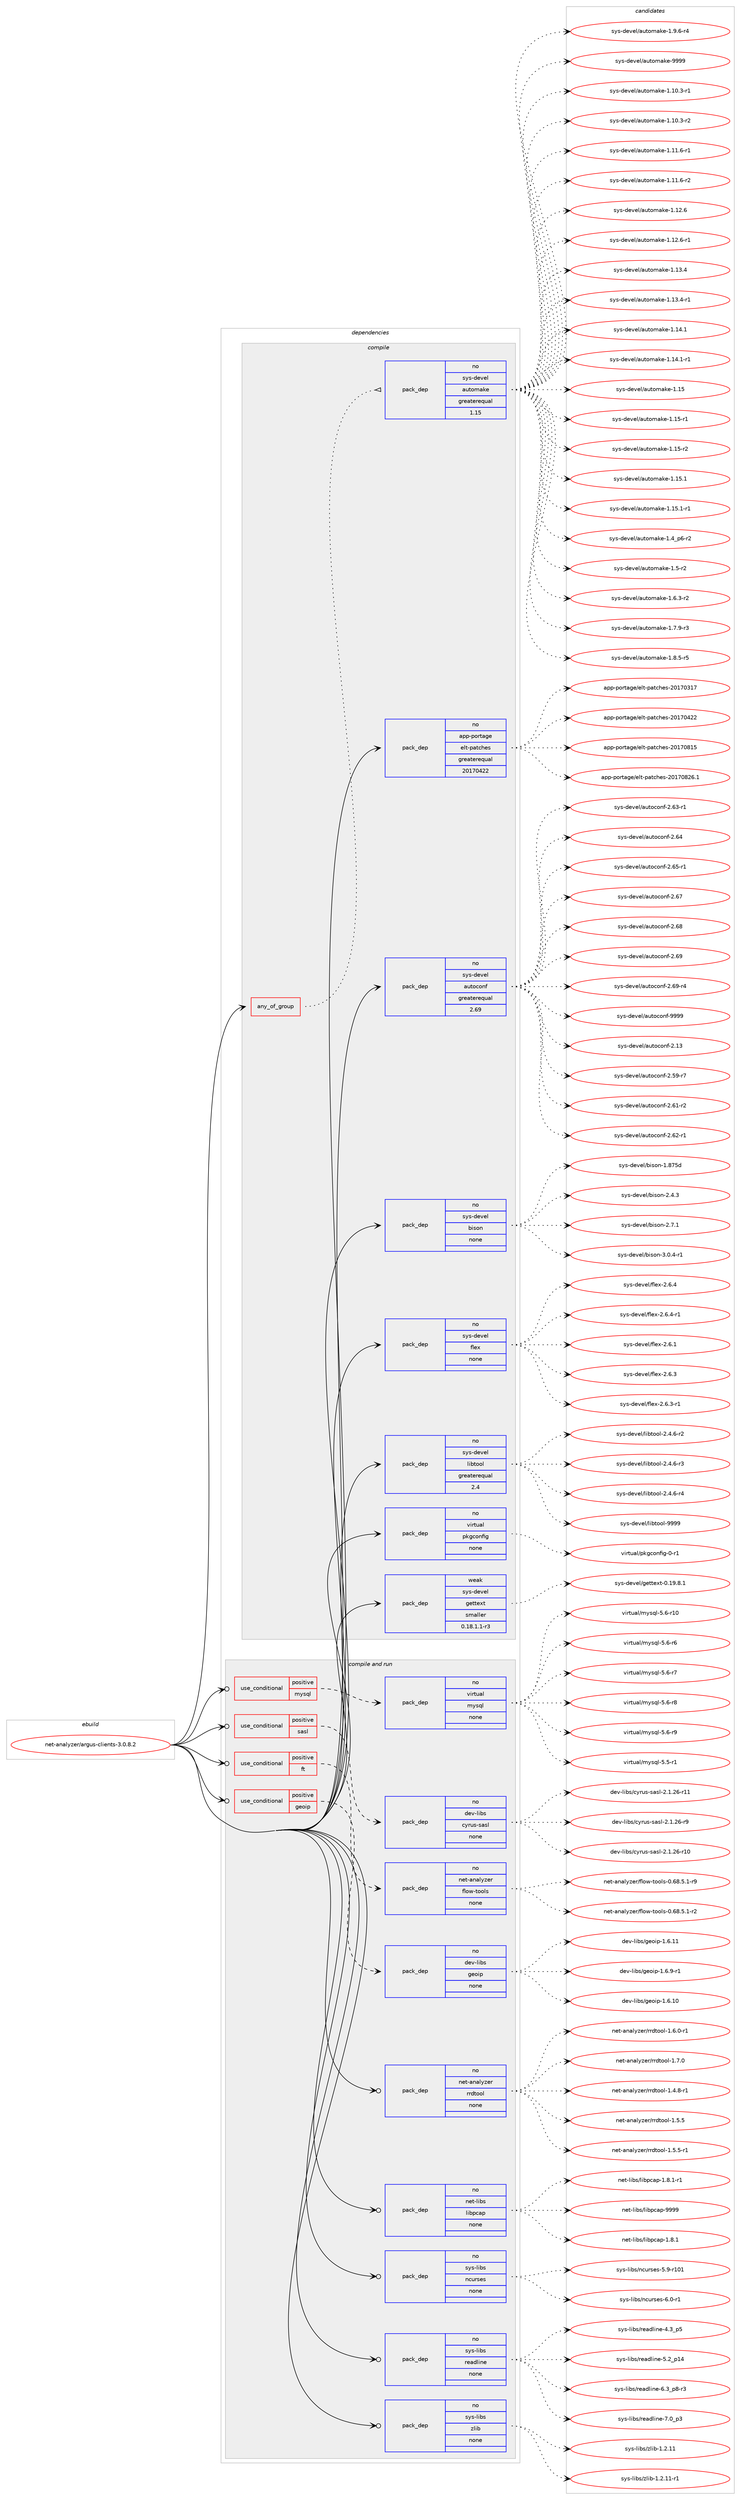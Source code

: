 digraph prolog {

# *************
# Graph options
# *************

newrank=true;
concentrate=true;
compound=true;
graph [rankdir=LR,fontname=Helvetica,fontsize=10,ranksep=1.5];#, ranksep=2.5, nodesep=0.2];
edge  [arrowhead=vee];
node  [fontname=Helvetica,fontsize=10];

# **********
# The ebuild
# **********

subgraph cluster_leftcol {
color=gray;
rank=same;
label=<<i>ebuild</i>>;
id [label="net-analyzer/argus-clients-3.0.8.2", color=red, width=4, href="../net-analyzer/argus-clients-3.0.8.2.svg"];
}

# ****************
# The dependencies
# ****************

subgraph cluster_midcol {
color=gray;
label=<<i>dependencies</i>>;
subgraph cluster_compile {
fillcolor="#eeeeee";
style=filled;
label=<<i>compile</i>>;
subgraph any6268 {
dependency398636 [label=<<TABLE BORDER="0" CELLBORDER="1" CELLSPACING="0" CELLPADDING="4"><TR><TD CELLPADDING="10">any_of_group</TD></TR></TABLE>>, shape=none, color=red];subgraph pack293777 {
dependency398637 [label=<<TABLE BORDER="0" CELLBORDER="1" CELLSPACING="0" CELLPADDING="4" WIDTH="220"><TR><TD ROWSPAN="6" CELLPADDING="30">pack_dep</TD></TR><TR><TD WIDTH="110">no</TD></TR><TR><TD>sys-devel</TD></TR><TR><TD>automake</TD></TR><TR><TD>greaterequal</TD></TR><TR><TD>1.15</TD></TR></TABLE>>, shape=none, color=blue];
}
dependency398636:e -> dependency398637:w [weight=20,style="dotted",arrowhead="oinv"];
}
id:e -> dependency398636:w [weight=20,style="solid",arrowhead="vee"];
subgraph pack293778 {
dependency398638 [label=<<TABLE BORDER="0" CELLBORDER="1" CELLSPACING="0" CELLPADDING="4" WIDTH="220"><TR><TD ROWSPAN="6" CELLPADDING="30">pack_dep</TD></TR><TR><TD WIDTH="110">no</TD></TR><TR><TD>app-portage</TD></TR><TR><TD>elt-patches</TD></TR><TR><TD>greaterequal</TD></TR><TR><TD>20170422</TD></TR></TABLE>>, shape=none, color=blue];
}
id:e -> dependency398638:w [weight=20,style="solid",arrowhead="vee"];
subgraph pack293779 {
dependency398639 [label=<<TABLE BORDER="0" CELLBORDER="1" CELLSPACING="0" CELLPADDING="4" WIDTH="220"><TR><TD ROWSPAN="6" CELLPADDING="30">pack_dep</TD></TR><TR><TD WIDTH="110">no</TD></TR><TR><TD>sys-devel</TD></TR><TR><TD>autoconf</TD></TR><TR><TD>greaterequal</TD></TR><TR><TD>2.69</TD></TR></TABLE>>, shape=none, color=blue];
}
id:e -> dependency398639:w [weight=20,style="solid",arrowhead="vee"];
subgraph pack293780 {
dependency398640 [label=<<TABLE BORDER="0" CELLBORDER="1" CELLSPACING="0" CELLPADDING="4" WIDTH="220"><TR><TD ROWSPAN="6" CELLPADDING="30">pack_dep</TD></TR><TR><TD WIDTH="110">no</TD></TR><TR><TD>sys-devel</TD></TR><TR><TD>bison</TD></TR><TR><TD>none</TD></TR><TR><TD></TD></TR></TABLE>>, shape=none, color=blue];
}
id:e -> dependency398640:w [weight=20,style="solid",arrowhead="vee"];
subgraph pack293781 {
dependency398641 [label=<<TABLE BORDER="0" CELLBORDER="1" CELLSPACING="0" CELLPADDING="4" WIDTH="220"><TR><TD ROWSPAN="6" CELLPADDING="30">pack_dep</TD></TR><TR><TD WIDTH="110">no</TD></TR><TR><TD>sys-devel</TD></TR><TR><TD>flex</TD></TR><TR><TD>none</TD></TR><TR><TD></TD></TR></TABLE>>, shape=none, color=blue];
}
id:e -> dependency398641:w [weight=20,style="solid",arrowhead="vee"];
subgraph pack293782 {
dependency398642 [label=<<TABLE BORDER="0" CELLBORDER="1" CELLSPACING="0" CELLPADDING="4" WIDTH="220"><TR><TD ROWSPAN="6" CELLPADDING="30">pack_dep</TD></TR><TR><TD WIDTH="110">no</TD></TR><TR><TD>sys-devel</TD></TR><TR><TD>libtool</TD></TR><TR><TD>greaterequal</TD></TR><TR><TD>2.4</TD></TR></TABLE>>, shape=none, color=blue];
}
id:e -> dependency398642:w [weight=20,style="solid",arrowhead="vee"];
subgraph pack293783 {
dependency398643 [label=<<TABLE BORDER="0" CELLBORDER="1" CELLSPACING="0" CELLPADDING="4" WIDTH="220"><TR><TD ROWSPAN="6" CELLPADDING="30">pack_dep</TD></TR><TR><TD WIDTH="110">no</TD></TR><TR><TD>virtual</TD></TR><TR><TD>pkgconfig</TD></TR><TR><TD>none</TD></TR><TR><TD></TD></TR></TABLE>>, shape=none, color=blue];
}
id:e -> dependency398643:w [weight=20,style="solid",arrowhead="vee"];
subgraph pack293784 {
dependency398644 [label=<<TABLE BORDER="0" CELLBORDER="1" CELLSPACING="0" CELLPADDING="4" WIDTH="220"><TR><TD ROWSPAN="6" CELLPADDING="30">pack_dep</TD></TR><TR><TD WIDTH="110">weak</TD></TR><TR><TD>sys-devel</TD></TR><TR><TD>gettext</TD></TR><TR><TD>smaller</TD></TR><TR><TD>0.18.1.1-r3</TD></TR></TABLE>>, shape=none, color=blue];
}
id:e -> dependency398644:w [weight=20,style="solid",arrowhead="vee"];
}
subgraph cluster_compileandrun {
fillcolor="#eeeeee";
style=filled;
label=<<i>compile and run</i>>;
subgraph cond98407 {
dependency398645 [label=<<TABLE BORDER="0" CELLBORDER="1" CELLSPACING="0" CELLPADDING="4"><TR><TD ROWSPAN="3" CELLPADDING="10">use_conditional</TD></TR><TR><TD>positive</TD></TR><TR><TD>ft</TD></TR></TABLE>>, shape=none, color=red];
subgraph pack293785 {
dependency398646 [label=<<TABLE BORDER="0" CELLBORDER="1" CELLSPACING="0" CELLPADDING="4" WIDTH="220"><TR><TD ROWSPAN="6" CELLPADDING="30">pack_dep</TD></TR><TR><TD WIDTH="110">no</TD></TR><TR><TD>net-analyzer</TD></TR><TR><TD>flow-tools</TD></TR><TR><TD>none</TD></TR><TR><TD></TD></TR></TABLE>>, shape=none, color=blue];
}
dependency398645:e -> dependency398646:w [weight=20,style="dashed",arrowhead="vee"];
}
id:e -> dependency398645:w [weight=20,style="solid",arrowhead="odotvee"];
subgraph cond98408 {
dependency398647 [label=<<TABLE BORDER="0" CELLBORDER="1" CELLSPACING="0" CELLPADDING="4"><TR><TD ROWSPAN="3" CELLPADDING="10">use_conditional</TD></TR><TR><TD>positive</TD></TR><TR><TD>geoip</TD></TR></TABLE>>, shape=none, color=red];
subgraph pack293786 {
dependency398648 [label=<<TABLE BORDER="0" CELLBORDER="1" CELLSPACING="0" CELLPADDING="4" WIDTH="220"><TR><TD ROWSPAN="6" CELLPADDING="30">pack_dep</TD></TR><TR><TD WIDTH="110">no</TD></TR><TR><TD>dev-libs</TD></TR><TR><TD>geoip</TD></TR><TR><TD>none</TD></TR><TR><TD></TD></TR></TABLE>>, shape=none, color=blue];
}
dependency398647:e -> dependency398648:w [weight=20,style="dashed",arrowhead="vee"];
}
id:e -> dependency398647:w [weight=20,style="solid",arrowhead="odotvee"];
subgraph cond98409 {
dependency398649 [label=<<TABLE BORDER="0" CELLBORDER="1" CELLSPACING="0" CELLPADDING="4"><TR><TD ROWSPAN="3" CELLPADDING="10">use_conditional</TD></TR><TR><TD>positive</TD></TR><TR><TD>mysql</TD></TR></TABLE>>, shape=none, color=red];
subgraph pack293787 {
dependency398650 [label=<<TABLE BORDER="0" CELLBORDER="1" CELLSPACING="0" CELLPADDING="4" WIDTH="220"><TR><TD ROWSPAN="6" CELLPADDING="30">pack_dep</TD></TR><TR><TD WIDTH="110">no</TD></TR><TR><TD>virtual</TD></TR><TR><TD>mysql</TD></TR><TR><TD>none</TD></TR><TR><TD></TD></TR></TABLE>>, shape=none, color=blue];
}
dependency398649:e -> dependency398650:w [weight=20,style="dashed",arrowhead="vee"];
}
id:e -> dependency398649:w [weight=20,style="solid",arrowhead="odotvee"];
subgraph cond98410 {
dependency398651 [label=<<TABLE BORDER="0" CELLBORDER="1" CELLSPACING="0" CELLPADDING="4"><TR><TD ROWSPAN="3" CELLPADDING="10">use_conditional</TD></TR><TR><TD>positive</TD></TR><TR><TD>sasl</TD></TR></TABLE>>, shape=none, color=red];
subgraph pack293788 {
dependency398652 [label=<<TABLE BORDER="0" CELLBORDER="1" CELLSPACING="0" CELLPADDING="4" WIDTH="220"><TR><TD ROWSPAN="6" CELLPADDING="30">pack_dep</TD></TR><TR><TD WIDTH="110">no</TD></TR><TR><TD>dev-libs</TD></TR><TR><TD>cyrus-sasl</TD></TR><TR><TD>none</TD></TR><TR><TD></TD></TR></TABLE>>, shape=none, color=blue];
}
dependency398651:e -> dependency398652:w [weight=20,style="dashed",arrowhead="vee"];
}
id:e -> dependency398651:w [weight=20,style="solid",arrowhead="odotvee"];
subgraph pack293789 {
dependency398653 [label=<<TABLE BORDER="0" CELLBORDER="1" CELLSPACING="0" CELLPADDING="4" WIDTH="220"><TR><TD ROWSPAN="6" CELLPADDING="30">pack_dep</TD></TR><TR><TD WIDTH="110">no</TD></TR><TR><TD>net-analyzer</TD></TR><TR><TD>rrdtool</TD></TR><TR><TD>none</TD></TR><TR><TD></TD></TR></TABLE>>, shape=none, color=blue];
}
id:e -> dependency398653:w [weight=20,style="solid",arrowhead="odotvee"];
subgraph pack293790 {
dependency398654 [label=<<TABLE BORDER="0" CELLBORDER="1" CELLSPACING="0" CELLPADDING="4" WIDTH="220"><TR><TD ROWSPAN="6" CELLPADDING="30">pack_dep</TD></TR><TR><TD WIDTH="110">no</TD></TR><TR><TD>net-libs</TD></TR><TR><TD>libpcap</TD></TR><TR><TD>none</TD></TR><TR><TD></TD></TR></TABLE>>, shape=none, color=blue];
}
id:e -> dependency398654:w [weight=20,style="solid",arrowhead="odotvee"];
subgraph pack293791 {
dependency398655 [label=<<TABLE BORDER="0" CELLBORDER="1" CELLSPACING="0" CELLPADDING="4" WIDTH="220"><TR><TD ROWSPAN="6" CELLPADDING="30">pack_dep</TD></TR><TR><TD WIDTH="110">no</TD></TR><TR><TD>sys-libs</TD></TR><TR><TD>ncurses</TD></TR><TR><TD>none</TD></TR><TR><TD></TD></TR></TABLE>>, shape=none, color=blue];
}
id:e -> dependency398655:w [weight=20,style="solid",arrowhead="odotvee"];
subgraph pack293792 {
dependency398656 [label=<<TABLE BORDER="0" CELLBORDER="1" CELLSPACING="0" CELLPADDING="4" WIDTH="220"><TR><TD ROWSPAN="6" CELLPADDING="30">pack_dep</TD></TR><TR><TD WIDTH="110">no</TD></TR><TR><TD>sys-libs</TD></TR><TR><TD>readline</TD></TR><TR><TD>none</TD></TR><TR><TD></TD></TR></TABLE>>, shape=none, color=blue];
}
id:e -> dependency398656:w [weight=20,style="solid",arrowhead="odotvee"];
subgraph pack293793 {
dependency398657 [label=<<TABLE BORDER="0" CELLBORDER="1" CELLSPACING="0" CELLPADDING="4" WIDTH="220"><TR><TD ROWSPAN="6" CELLPADDING="30">pack_dep</TD></TR><TR><TD WIDTH="110">no</TD></TR><TR><TD>sys-libs</TD></TR><TR><TD>zlib</TD></TR><TR><TD>none</TD></TR><TR><TD></TD></TR></TABLE>>, shape=none, color=blue];
}
id:e -> dependency398657:w [weight=20,style="solid",arrowhead="odotvee"];
}
subgraph cluster_run {
fillcolor="#eeeeee";
style=filled;
label=<<i>run</i>>;
}
}

# **************
# The candidates
# **************

subgraph cluster_choices {
rank=same;
color=gray;
label=<<i>candidates</i>>;

subgraph choice293777 {
color=black;
nodesep=1;
choice11512111545100101118101108479711711611110997107101454946494846514511449 [label="sys-devel/automake-1.10.3-r1", color=red, width=4,href="../sys-devel/automake-1.10.3-r1.svg"];
choice11512111545100101118101108479711711611110997107101454946494846514511450 [label="sys-devel/automake-1.10.3-r2", color=red, width=4,href="../sys-devel/automake-1.10.3-r2.svg"];
choice11512111545100101118101108479711711611110997107101454946494946544511449 [label="sys-devel/automake-1.11.6-r1", color=red, width=4,href="../sys-devel/automake-1.11.6-r1.svg"];
choice11512111545100101118101108479711711611110997107101454946494946544511450 [label="sys-devel/automake-1.11.6-r2", color=red, width=4,href="../sys-devel/automake-1.11.6-r2.svg"];
choice1151211154510010111810110847971171161111099710710145494649504654 [label="sys-devel/automake-1.12.6", color=red, width=4,href="../sys-devel/automake-1.12.6.svg"];
choice11512111545100101118101108479711711611110997107101454946495046544511449 [label="sys-devel/automake-1.12.6-r1", color=red, width=4,href="../sys-devel/automake-1.12.6-r1.svg"];
choice1151211154510010111810110847971171161111099710710145494649514652 [label="sys-devel/automake-1.13.4", color=red, width=4,href="../sys-devel/automake-1.13.4.svg"];
choice11512111545100101118101108479711711611110997107101454946495146524511449 [label="sys-devel/automake-1.13.4-r1", color=red, width=4,href="../sys-devel/automake-1.13.4-r1.svg"];
choice1151211154510010111810110847971171161111099710710145494649524649 [label="sys-devel/automake-1.14.1", color=red, width=4,href="../sys-devel/automake-1.14.1.svg"];
choice11512111545100101118101108479711711611110997107101454946495246494511449 [label="sys-devel/automake-1.14.1-r1", color=red, width=4,href="../sys-devel/automake-1.14.1-r1.svg"];
choice115121115451001011181011084797117116111109971071014549464953 [label="sys-devel/automake-1.15", color=red, width=4,href="../sys-devel/automake-1.15.svg"];
choice1151211154510010111810110847971171161111099710710145494649534511449 [label="sys-devel/automake-1.15-r1", color=red, width=4,href="../sys-devel/automake-1.15-r1.svg"];
choice1151211154510010111810110847971171161111099710710145494649534511450 [label="sys-devel/automake-1.15-r2", color=red, width=4,href="../sys-devel/automake-1.15-r2.svg"];
choice1151211154510010111810110847971171161111099710710145494649534649 [label="sys-devel/automake-1.15.1", color=red, width=4,href="../sys-devel/automake-1.15.1.svg"];
choice11512111545100101118101108479711711611110997107101454946495346494511449 [label="sys-devel/automake-1.15.1-r1", color=red, width=4,href="../sys-devel/automake-1.15.1-r1.svg"];
choice115121115451001011181011084797117116111109971071014549465295112544511450 [label="sys-devel/automake-1.4_p6-r2", color=red, width=4,href="../sys-devel/automake-1.4_p6-r2.svg"];
choice11512111545100101118101108479711711611110997107101454946534511450 [label="sys-devel/automake-1.5-r2", color=red, width=4,href="../sys-devel/automake-1.5-r2.svg"];
choice115121115451001011181011084797117116111109971071014549465446514511450 [label="sys-devel/automake-1.6.3-r2", color=red, width=4,href="../sys-devel/automake-1.6.3-r2.svg"];
choice115121115451001011181011084797117116111109971071014549465546574511451 [label="sys-devel/automake-1.7.9-r3", color=red, width=4,href="../sys-devel/automake-1.7.9-r3.svg"];
choice115121115451001011181011084797117116111109971071014549465646534511453 [label="sys-devel/automake-1.8.5-r5", color=red, width=4,href="../sys-devel/automake-1.8.5-r5.svg"];
choice115121115451001011181011084797117116111109971071014549465746544511452 [label="sys-devel/automake-1.9.6-r4", color=red, width=4,href="../sys-devel/automake-1.9.6-r4.svg"];
choice115121115451001011181011084797117116111109971071014557575757 [label="sys-devel/automake-9999", color=red, width=4,href="../sys-devel/automake-9999.svg"];
dependency398637:e -> choice11512111545100101118101108479711711611110997107101454946494846514511449:w [style=dotted,weight="100"];
dependency398637:e -> choice11512111545100101118101108479711711611110997107101454946494846514511450:w [style=dotted,weight="100"];
dependency398637:e -> choice11512111545100101118101108479711711611110997107101454946494946544511449:w [style=dotted,weight="100"];
dependency398637:e -> choice11512111545100101118101108479711711611110997107101454946494946544511450:w [style=dotted,weight="100"];
dependency398637:e -> choice1151211154510010111810110847971171161111099710710145494649504654:w [style=dotted,weight="100"];
dependency398637:e -> choice11512111545100101118101108479711711611110997107101454946495046544511449:w [style=dotted,weight="100"];
dependency398637:e -> choice1151211154510010111810110847971171161111099710710145494649514652:w [style=dotted,weight="100"];
dependency398637:e -> choice11512111545100101118101108479711711611110997107101454946495146524511449:w [style=dotted,weight="100"];
dependency398637:e -> choice1151211154510010111810110847971171161111099710710145494649524649:w [style=dotted,weight="100"];
dependency398637:e -> choice11512111545100101118101108479711711611110997107101454946495246494511449:w [style=dotted,weight="100"];
dependency398637:e -> choice115121115451001011181011084797117116111109971071014549464953:w [style=dotted,weight="100"];
dependency398637:e -> choice1151211154510010111810110847971171161111099710710145494649534511449:w [style=dotted,weight="100"];
dependency398637:e -> choice1151211154510010111810110847971171161111099710710145494649534511450:w [style=dotted,weight="100"];
dependency398637:e -> choice1151211154510010111810110847971171161111099710710145494649534649:w [style=dotted,weight="100"];
dependency398637:e -> choice11512111545100101118101108479711711611110997107101454946495346494511449:w [style=dotted,weight="100"];
dependency398637:e -> choice115121115451001011181011084797117116111109971071014549465295112544511450:w [style=dotted,weight="100"];
dependency398637:e -> choice11512111545100101118101108479711711611110997107101454946534511450:w [style=dotted,weight="100"];
dependency398637:e -> choice115121115451001011181011084797117116111109971071014549465446514511450:w [style=dotted,weight="100"];
dependency398637:e -> choice115121115451001011181011084797117116111109971071014549465546574511451:w [style=dotted,weight="100"];
dependency398637:e -> choice115121115451001011181011084797117116111109971071014549465646534511453:w [style=dotted,weight="100"];
dependency398637:e -> choice115121115451001011181011084797117116111109971071014549465746544511452:w [style=dotted,weight="100"];
dependency398637:e -> choice115121115451001011181011084797117116111109971071014557575757:w [style=dotted,weight="100"];
}
subgraph choice293778 {
color=black;
nodesep=1;
choice97112112451121111141169710310147101108116451129711699104101115455048495548514955 [label="app-portage/elt-patches-20170317", color=red, width=4,href="../app-portage/elt-patches-20170317.svg"];
choice97112112451121111141169710310147101108116451129711699104101115455048495548525050 [label="app-portage/elt-patches-20170422", color=red, width=4,href="../app-portage/elt-patches-20170422.svg"];
choice97112112451121111141169710310147101108116451129711699104101115455048495548564953 [label="app-portage/elt-patches-20170815", color=red, width=4,href="../app-portage/elt-patches-20170815.svg"];
choice971121124511211111411697103101471011081164511297116991041011154550484955485650544649 [label="app-portage/elt-patches-20170826.1", color=red, width=4,href="../app-portage/elt-patches-20170826.1.svg"];
dependency398638:e -> choice97112112451121111141169710310147101108116451129711699104101115455048495548514955:w [style=dotted,weight="100"];
dependency398638:e -> choice97112112451121111141169710310147101108116451129711699104101115455048495548525050:w [style=dotted,weight="100"];
dependency398638:e -> choice97112112451121111141169710310147101108116451129711699104101115455048495548564953:w [style=dotted,weight="100"];
dependency398638:e -> choice971121124511211111411697103101471011081164511297116991041011154550484955485650544649:w [style=dotted,weight="100"];
}
subgraph choice293779 {
color=black;
nodesep=1;
choice115121115451001011181011084797117116111991111101024550464951 [label="sys-devel/autoconf-2.13", color=red, width=4,href="../sys-devel/autoconf-2.13.svg"];
choice1151211154510010111810110847971171161119911111010245504653574511455 [label="sys-devel/autoconf-2.59-r7", color=red, width=4,href="../sys-devel/autoconf-2.59-r7.svg"];
choice1151211154510010111810110847971171161119911111010245504654494511450 [label="sys-devel/autoconf-2.61-r2", color=red, width=4,href="../sys-devel/autoconf-2.61-r2.svg"];
choice1151211154510010111810110847971171161119911111010245504654504511449 [label="sys-devel/autoconf-2.62-r1", color=red, width=4,href="../sys-devel/autoconf-2.62-r1.svg"];
choice1151211154510010111810110847971171161119911111010245504654514511449 [label="sys-devel/autoconf-2.63-r1", color=red, width=4,href="../sys-devel/autoconf-2.63-r1.svg"];
choice115121115451001011181011084797117116111991111101024550465452 [label="sys-devel/autoconf-2.64", color=red, width=4,href="../sys-devel/autoconf-2.64.svg"];
choice1151211154510010111810110847971171161119911111010245504654534511449 [label="sys-devel/autoconf-2.65-r1", color=red, width=4,href="../sys-devel/autoconf-2.65-r1.svg"];
choice115121115451001011181011084797117116111991111101024550465455 [label="sys-devel/autoconf-2.67", color=red, width=4,href="../sys-devel/autoconf-2.67.svg"];
choice115121115451001011181011084797117116111991111101024550465456 [label="sys-devel/autoconf-2.68", color=red, width=4,href="../sys-devel/autoconf-2.68.svg"];
choice115121115451001011181011084797117116111991111101024550465457 [label="sys-devel/autoconf-2.69", color=red, width=4,href="../sys-devel/autoconf-2.69.svg"];
choice1151211154510010111810110847971171161119911111010245504654574511452 [label="sys-devel/autoconf-2.69-r4", color=red, width=4,href="../sys-devel/autoconf-2.69-r4.svg"];
choice115121115451001011181011084797117116111991111101024557575757 [label="sys-devel/autoconf-9999", color=red, width=4,href="../sys-devel/autoconf-9999.svg"];
dependency398639:e -> choice115121115451001011181011084797117116111991111101024550464951:w [style=dotted,weight="100"];
dependency398639:e -> choice1151211154510010111810110847971171161119911111010245504653574511455:w [style=dotted,weight="100"];
dependency398639:e -> choice1151211154510010111810110847971171161119911111010245504654494511450:w [style=dotted,weight="100"];
dependency398639:e -> choice1151211154510010111810110847971171161119911111010245504654504511449:w [style=dotted,weight="100"];
dependency398639:e -> choice1151211154510010111810110847971171161119911111010245504654514511449:w [style=dotted,weight="100"];
dependency398639:e -> choice115121115451001011181011084797117116111991111101024550465452:w [style=dotted,weight="100"];
dependency398639:e -> choice1151211154510010111810110847971171161119911111010245504654534511449:w [style=dotted,weight="100"];
dependency398639:e -> choice115121115451001011181011084797117116111991111101024550465455:w [style=dotted,weight="100"];
dependency398639:e -> choice115121115451001011181011084797117116111991111101024550465456:w [style=dotted,weight="100"];
dependency398639:e -> choice115121115451001011181011084797117116111991111101024550465457:w [style=dotted,weight="100"];
dependency398639:e -> choice1151211154510010111810110847971171161119911111010245504654574511452:w [style=dotted,weight="100"];
dependency398639:e -> choice115121115451001011181011084797117116111991111101024557575757:w [style=dotted,weight="100"];
}
subgraph choice293780 {
color=black;
nodesep=1;
choice115121115451001011181011084798105115111110454946565553100 [label="sys-devel/bison-1.875d", color=red, width=4,href="../sys-devel/bison-1.875d.svg"];
choice115121115451001011181011084798105115111110455046524651 [label="sys-devel/bison-2.4.3", color=red, width=4,href="../sys-devel/bison-2.4.3.svg"];
choice115121115451001011181011084798105115111110455046554649 [label="sys-devel/bison-2.7.1", color=red, width=4,href="../sys-devel/bison-2.7.1.svg"];
choice1151211154510010111810110847981051151111104551464846524511449 [label="sys-devel/bison-3.0.4-r1", color=red, width=4,href="../sys-devel/bison-3.0.4-r1.svg"];
dependency398640:e -> choice115121115451001011181011084798105115111110454946565553100:w [style=dotted,weight="100"];
dependency398640:e -> choice115121115451001011181011084798105115111110455046524651:w [style=dotted,weight="100"];
dependency398640:e -> choice115121115451001011181011084798105115111110455046554649:w [style=dotted,weight="100"];
dependency398640:e -> choice1151211154510010111810110847981051151111104551464846524511449:w [style=dotted,weight="100"];
}
subgraph choice293781 {
color=black;
nodesep=1;
choice1151211154510010111810110847102108101120455046544649 [label="sys-devel/flex-2.6.1", color=red, width=4,href="../sys-devel/flex-2.6.1.svg"];
choice1151211154510010111810110847102108101120455046544651 [label="sys-devel/flex-2.6.3", color=red, width=4,href="../sys-devel/flex-2.6.3.svg"];
choice11512111545100101118101108471021081011204550465446514511449 [label="sys-devel/flex-2.6.3-r1", color=red, width=4,href="../sys-devel/flex-2.6.3-r1.svg"];
choice1151211154510010111810110847102108101120455046544652 [label="sys-devel/flex-2.6.4", color=red, width=4,href="../sys-devel/flex-2.6.4.svg"];
choice11512111545100101118101108471021081011204550465446524511449 [label="sys-devel/flex-2.6.4-r1", color=red, width=4,href="../sys-devel/flex-2.6.4-r1.svg"];
dependency398641:e -> choice1151211154510010111810110847102108101120455046544649:w [style=dotted,weight="100"];
dependency398641:e -> choice1151211154510010111810110847102108101120455046544651:w [style=dotted,weight="100"];
dependency398641:e -> choice11512111545100101118101108471021081011204550465446514511449:w [style=dotted,weight="100"];
dependency398641:e -> choice1151211154510010111810110847102108101120455046544652:w [style=dotted,weight="100"];
dependency398641:e -> choice11512111545100101118101108471021081011204550465446524511449:w [style=dotted,weight="100"];
}
subgraph choice293782 {
color=black;
nodesep=1;
choice1151211154510010111810110847108105981161111111084550465246544511450 [label="sys-devel/libtool-2.4.6-r2", color=red, width=4,href="../sys-devel/libtool-2.4.6-r2.svg"];
choice1151211154510010111810110847108105981161111111084550465246544511451 [label="sys-devel/libtool-2.4.6-r3", color=red, width=4,href="../sys-devel/libtool-2.4.6-r3.svg"];
choice1151211154510010111810110847108105981161111111084550465246544511452 [label="sys-devel/libtool-2.4.6-r4", color=red, width=4,href="../sys-devel/libtool-2.4.6-r4.svg"];
choice1151211154510010111810110847108105981161111111084557575757 [label="sys-devel/libtool-9999", color=red, width=4,href="../sys-devel/libtool-9999.svg"];
dependency398642:e -> choice1151211154510010111810110847108105981161111111084550465246544511450:w [style=dotted,weight="100"];
dependency398642:e -> choice1151211154510010111810110847108105981161111111084550465246544511451:w [style=dotted,weight="100"];
dependency398642:e -> choice1151211154510010111810110847108105981161111111084550465246544511452:w [style=dotted,weight="100"];
dependency398642:e -> choice1151211154510010111810110847108105981161111111084557575757:w [style=dotted,weight="100"];
}
subgraph choice293783 {
color=black;
nodesep=1;
choice11810511411611797108471121071039911111010210510345484511449 [label="virtual/pkgconfig-0-r1", color=red, width=4,href="../virtual/pkgconfig-0-r1.svg"];
dependency398643:e -> choice11810511411611797108471121071039911111010210510345484511449:w [style=dotted,weight="100"];
}
subgraph choice293784 {
color=black;
nodesep=1;
choice1151211154510010111810110847103101116116101120116454846495746564649 [label="sys-devel/gettext-0.19.8.1", color=red, width=4,href="../sys-devel/gettext-0.19.8.1.svg"];
dependency398644:e -> choice1151211154510010111810110847103101116116101120116454846495746564649:w [style=dotted,weight="100"];
}
subgraph choice293785 {
color=black;
nodesep=1;
choice11010111645971109710812112210111447102108111119451161111111081154548465456465346494511450 [label="net-analyzer/flow-tools-0.68.5.1-r2", color=red, width=4,href="../net-analyzer/flow-tools-0.68.5.1-r2.svg"];
choice11010111645971109710812112210111447102108111119451161111111081154548465456465346494511457 [label="net-analyzer/flow-tools-0.68.5.1-r9", color=red, width=4,href="../net-analyzer/flow-tools-0.68.5.1-r9.svg"];
dependency398646:e -> choice11010111645971109710812112210111447102108111119451161111111081154548465456465346494511450:w [style=dotted,weight="100"];
dependency398646:e -> choice11010111645971109710812112210111447102108111119451161111111081154548465456465346494511457:w [style=dotted,weight="100"];
}
subgraph choice293786 {
color=black;
nodesep=1;
choice10010111845108105981154710310111110511245494654464948 [label="dev-libs/geoip-1.6.10", color=red, width=4,href="../dev-libs/geoip-1.6.10.svg"];
choice10010111845108105981154710310111110511245494654464949 [label="dev-libs/geoip-1.6.11", color=red, width=4,href="../dev-libs/geoip-1.6.11.svg"];
choice1001011184510810598115471031011111051124549465446574511449 [label="dev-libs/geoip-1.6.9-r1", color=red, width=4,href="../dev-libs/geoip-1.6.9-r1.svg"];
dependency398648:e -> choice10010111845108105981154710310111110511245494654464948:w [style=dotted,weight="100"];
dependency398648:e -> choice10010111845108105981154710310111110511245494654464949:w [style=dotted,weight="100"];
dependency398648:e -> choice1001011184510810598115471031011111051124549465446574511449:w [style=dotted,weight="100"];
}
subgraph choice293787 {
color=black;
nodesep=1;
choice1181051141161179710847109121115113108455346534511449 [label="virtual/mysql-5.5-r1", color=red, width=4,href="../virtual/mysql-5.5-r1.svg"];
choice118105114116117971084710912111511310845534654451144948 [label="virtual/mysql-5.6-r10", color=red, width=4,href="../virtual/mysql-5.6-r10.svg"];
choice1181051141161179710847109121115113108455346544511454 [label="virtual/mysql-5.6-r6", color=red, width=4,href="../virtual/mysql-5.6-r6.svg"];
choice1181051141161179710847109121115113108455346544511455 [label="virtual/mysql-5.6-r7", color=red, width=4,href="../virtual/mysql-5.6-r7.svg"];
choice1181051141161179710847109121115113108455346544511456 [label="virtual/mysql-5.6-r8", color=red, width=4,href="../virtual/mysql-5.6-r8.svg"];
choice1181051141161179710847109121115113108455346544511457 [label="virtual/mysql-5.6-r9", color=red, width=4,href="../virtual/mysql-5.6-r9.svg"];
dependency398650:e -> choice1181051141161179710847109121115113108455346534511449:w [style=dotted,weight="100"];
dependency398650:e -> choice118105114116117971084710912111511310845534654451144948:w [style=dotted,weight="100"];
dependency398650:e -> choice1181051141161179710847109121115113108455346544511454:w [style=dotted,weight="100"];
dependency398650:e -> choice1181051141161179710847109121115113108455346544511455:w [style=dotted,weight="100"];
dependency398650:e -> choice1181051141161179710847109121115113108455346544511456:w [style=dotted,weight="100"];
dependency398650:e -> choice1181051141161179710847109121115113108455346544511457:w [style=dotted,weight="100"];
}
subgraph choice293788 {
color=black;
nodesep=1;
choice10010111845108105981154799121114117115451159711510845504649465054451144948 [label="dev-libs/cyrus-sasl-2.1.26-r10", color=red, width=4,href="../dev-libs/cyrus-sasl-2.1.26-r10.svg"];
choice10010111845108105981154799121114117115451159711510845504649465054451144949 [label="dev-libs/cyrus-sasl-2.1.26-r11", color=red, width=4,href="../dev-libs/cyrus-sasl-2.1.26-r11.svg"];
choice100101118451081059811547991211141171154511597115108455046494650544511457 [label="dev-libs/cyrus-sasl-2.1.26-r9", color=red, width=4,href="../dev-libs/cyrus-sasl-2.1.26-r9.svg"];
dependency398652:e -> choice10010111845108105981154799121114117115451159711510845504649465054451144948:w [style=dotted,weight="100"];
dependency398652:e -> choice10010111845108105981154799121114117115451159711510845504649465054451144949:w [style=dotted,weight="100"];
dependency398652:e -> choice100101118451081059811547991211141171154511597115108455046494650544511457:w [style=dotted,weight="100"];
}
subgraph choice293789 {
color=black;
nodesep=1;
choice110101116459711097108121122101114471141141001161111111084549465246564511449 [label="net-analyzer/rrdtool-1.4.8-r1", color=red, width=4,href="../net-analyzer/rrdtool-1.4.8-r1.svg"];
choice11010111645971109710812112210111447114114100116111111108454946534653 [label="net-analyzer/rrdtool-1.5.5", color=red, width=4,href="../net-analyzer/rrdtool-1.5.5.svg"];
choice110101116459711097108121122101114471141141001161111111084549465346534511449 [label="net-analyzer/rrdtool-1.5.5-r1", color=red, width=4,href="../net-analyzer/rrdtool-1.5.5-r1.svg"];
choice110101116459711097108121122101114471141141001161111111084549465446484511449 [label="net-analyzer/rrdtool-1.6.0-r1", color=red, width=4,href="../net-analyzer/rrdtool-1.6.0-r1.svg"];
choice11010111645971109710812112210111447114114100116111111108454946554648 [label="net-analyzer/rrdtool-1.7.0", color=red, width=4,href="../net-analyzer/rrdtool-1.7.0.svg"];
dependency398653:e -> choice110101116459711097108121122101114471141141001161111111084549465246564511449:w [style=dotted,weight="100"];
dependency398653:e -> choice11010111645971109710812112210111447114114100116111111108454946534653:w [style=dotted,weight="100"];
dependency398653:e -> choice110101116459711097108121122101114471141141001161111111084549465346534511449:w [style=dotted,weight="100"];
dependency398653:e -> choice110101116459711097108121122101114471141141001161111111084549465446484511449:w [style=dotted,weight="100"];
dependency398653:e -> choice11010111645971109710812112210111447114114100116111111108454946554648:w [style=dotted,weight="100"];
}
subgraph choice293790 {
color=black;
nodesep=1;
choice110101116451081059811547108105981129997112454946564649 [label="net-libs/libpcap-1.8.1", color=red, width=4,href="../net-libs/libpcap-1.8.1.svg"];
choice1101011164510810598115471081059811299971124549465646494511449 [label="net-libs/libpcap-1.8.1-r1", color=red, width=4,href="../net-libs/libpcap-1.8.1-r1.svg"];
choice1101011164510810598115471081059811299971124557575757 [label="net-libs/libpcap-9999", color=red, width=4,href="../net-libs/libpcap-9999.svg"];
dependency398654:e -> choice110101116451081059811547108105981129997112454946564649:w [style=dotted,weight="100"];
dependency398654:e -> choice1101011164510810598115471081059811299971124549465646494511449:w [style=dotted,weight="100"];
dependency398654:e -> choice1101011164510810598115471081059811299971124557575757:w [style=dotted,weight="100"];
}
subgraph choice293791 {
color=black;
nodesep=1;
choice115121115451081059811547110991171141151011154553465745114494849 [label="sys-libs/ncurses-5.9-r101", color=red, width=4,href="../sys-libs/ncurses-5.9-r101.svg"];
choice11512111545108105981154711099117114115101115455446484511449 [label="sys-libs/ncurses-6.0-r1", color=red, width=4,href="../sys-libs/ncurses-6.0-r1.svg"];
dependency398655:e -> choice115121115451081059811547110991171141151011154553465745114494849:w [style=dotted,weight="100"];
dependency398655:e -> choice11512111545108105981154711099117114115101115455446484511449:w [style=dotted,weight="100"];
}
subgraph choice293792 {
color=black;
nodesep=1;
choice11512111545108105981154711410197100108105110101455246519511253 [label="sys-libs/readline-4.3_p5", color=red, width=4,href="../sys-libs/readline-4.3_p5.svg"];
choice1151211154510810598115471141019710010810511010145534650951124952 [label="sys-libs/readline-5.2_p14", color=red, width=4,href="../sys-libs/readline-5.2_p14.svg"];
choice115121115451081059811547114101971001081051101014554465195112564511451 [label="sys-libs/readline-6.3_p8-r3", color=red, width=4,href="../sys-libs/readline-6.3_p8-r3.svg"];
choice11512111545108105981154711410197100108105110101455546489511251 [label="sys-libs/readline-7.0_p3", color=red, width=4,href="../sys-libs/readline-7.0_p3.svg"];
dependency398656:e -> choice11512111545108105981154711410197100108105110101455246519511253:w [style=dotted,weight="100"];
dependency398656:e -> choice1151211154510810598115471141019710010810511010145534650951124952:w [style=dotted,weight="100"];
dependency398656:e -> choice115121115451081059811547114101971001081051101014554465195112564511451:w [style=dotted,weight="100"];
dependency398656:e -> choice11512111545108105981154711410197100108105110101455546489511251:w [style=dotted,weight="100"];
}
subgraph choice293793 {
color=black;
nodesep=1;
choice1151211154510810598115471221081059845494650464949 [label="sys-libs/zlib-1.2.11", color=red, width=4,href="../sys-libs/zlib-1.2.11.svg"];
choice11512111545108105981154712210810598454946504649494511449 [label="sys-libs/zlib-1.2.11-r1", color=red, width=4,href="../sys-libs/zlib-1.2.11-r1.svg"];
dependency398657:e -> choice1151211154510810598115471221081059845494650464949:w [style=dotted,weight="100"];
dependency398657:e -> choice11512111545108105981154712210810598454946504649494511449:w [style=dotted,weight="100"];
}
}

}

